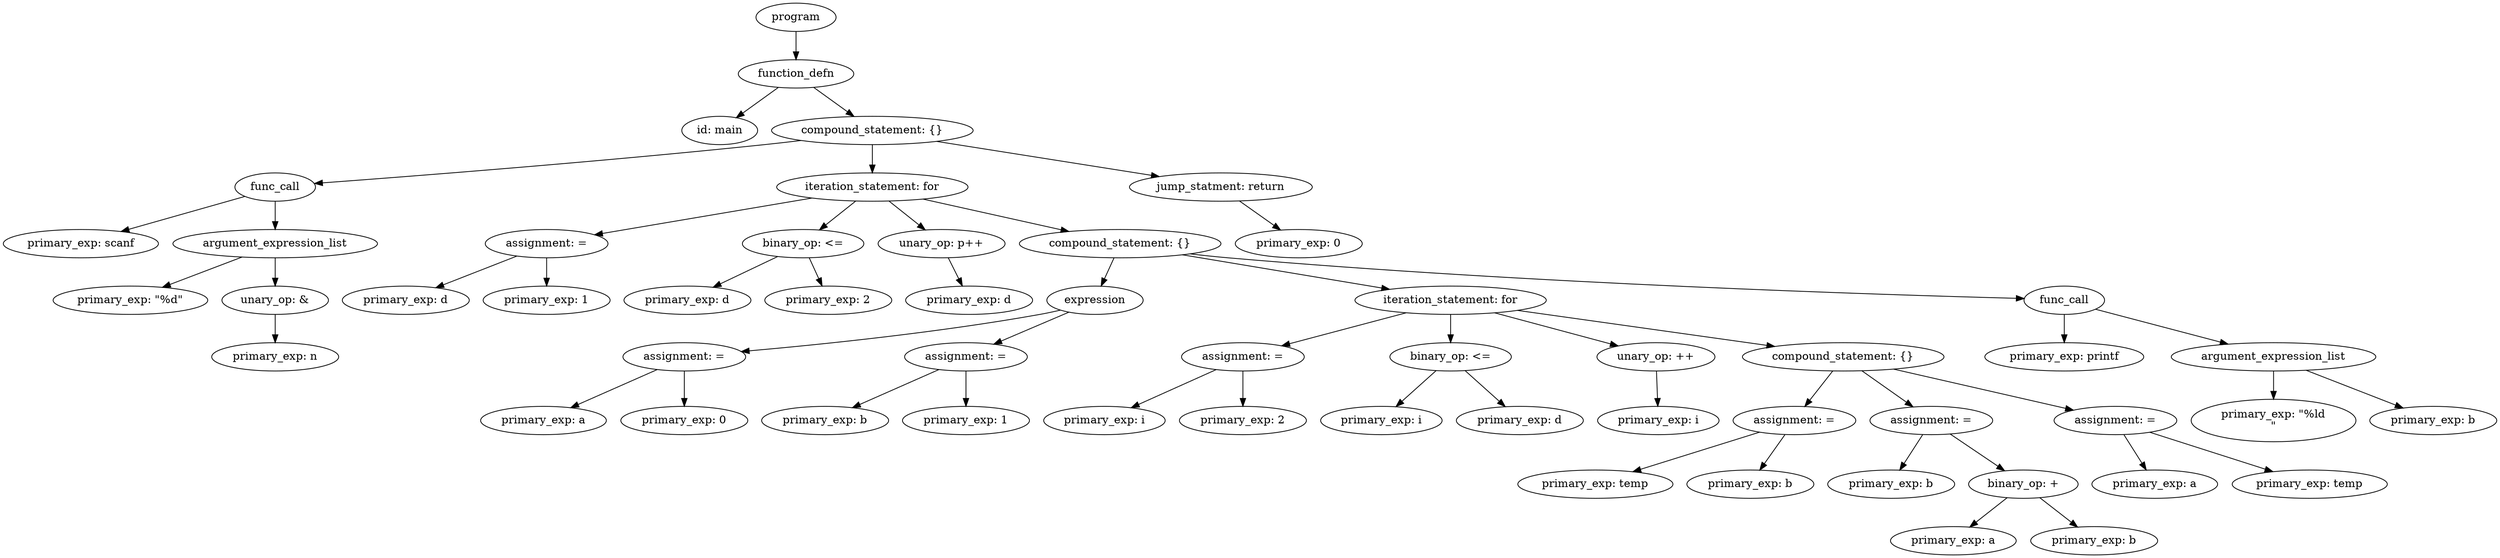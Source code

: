 strict digraph "" {
	graph [bb="0,0,2399.1,702"];
	node [label="\N"];
	131	[height=0.5,
		label=program,
		pos="834.5,684",
		width=1.1389];
	130	[height=0.5,
		label=function_defn,
		pos="834.5,612",
		width=1.6667];
	131 -> 130	[pos="e,834.5,630.1 834.5,665.7 834.5,657.98 834.5,648.71 834.5,640.11"];
	69	[height=0.5,
		label="id: main",
		pos="755.5,540",
		width=1.125];
	130 -> 69	[pos="e,772.91,556.43 816.18,594.76 805.59,585.38 792.11,573.44 780.55,563.2"];
	129	[height=0.5,
		label="compound_statement: {}",
		pos="914.5,540",
		width=2.7984];
	130 -> 129	[pos="e,895.21,557.88 853.05,594.76 863.33,585.77 876.29,574.44 887.65,564.49"];
	77	[height=0.5,
		label=func_call,
		pos="278.5,468",
		width=1.2096];
	129 -> 77	[pos="e,320.86,472.5 842.69,527.34 829.98,525.44 816.86,523.58 804.5,522 631.62,499.95 425.82,481.45 331.04,473.37"];
	126	[height=0.5,
		label="iteration_statement: for",
		pos="914.5,468",
		width=2.5998];
	129 -> 126	[pos="e,914.5,486.1 914.5,521.7 914.5,513.98 914.5,504.71 914.5,496.11"];
	128	[height=0.5,
		label="jump_statment: return",
		pos="1269.5,468",
		width=2.4914];
	129 -> 128	[pos="e,1207.8,481.17 979.61,526.16 1041.4,513.98 1133.9,495.73 1197.8,483.14"];
	72	[height=0.5,
		label="primary_exp: scanf",
		pos="79.5,396",
		width=2.2083];
	77 -> 72	[pos="e,120.72,411.5 246.53,455.75 215.16,444.72 166.84,427.72 130.23,414.84"];
	74	[height=0.5,
		label=argument_expression_list,
		pos="278.5,396",
		width=2.8194];
	77 -> 74	[pos="e,278.5,414.1 278.5,449.7 278.5,441.98 278.5,432.71 278.5,424.11"];
	86	[height=0.5,
		label="assignment: =",
		pos="567.5,396",
		width=1.6971];
	126 -> 86	[pos="e,616.4,406.86 852.46,454.49 788.48,441.58 689.42,421.59 626.55,408.91"];
	89	[height=0.5,
		label="binary_op: <=",
		pos="843.5,396",
		width=1.7151];
	126 -> 89	[pos="e,860.53,413.79 897.31,450.05 888.42,441.28 877.41,430.43 867.67,420.83"];
	91	[height=0.5,
		label="unary_op: p++",
		pos="986.5,396",
		width=1.7693];
	126 -> 91	[pos="e,969.23,413.79 931.93,450.05 940.95,441.28 952.11,430.43 961.99,420.83"];
	125	[height=0.5,
		label="compound_statement: {}",
		pos="1168.5,396",
		width=2.7984];
	126 -> 125	[pos="e,1116.2,411.42 965.6,452.92 1006.2,441.73 1063.1,426.04 1106.3,414.13"];
	127	[height=0.5,
		label="primary_exp: 0",
		pos="1352.5,396",
		width=1.8234];
	128 -> 127	[pos="e,1333.3,413.23 1289.2,450.41 1300,441.28 1313.6,429.81 1325.4,419.84"];
	73	[height=0.5,
		label="primary_exp: \"%d\"",
		pos="123.5,324",
		width=2.2567];
	74 -> 73	[pos="e,157.56,340.38 242.94,378.94 220.29,368.71 190.81,355.4 166.81,344.56"];
	76	[height=0.5,
		label="unary_op: &",
		pos="278.5,324",
		width=1.5556];
	74 -> 76	[pos="e,278.5,342.1 278.5,377.7 278.5,369.98 278.5,360.71 278.5,352.11"];
	84	[height=0.5,
		label="primary_exp: d",
		pos="418.5,324",
		width=1.8234];
	86 -> 84	[pos="e,450.21,339.9 536.26,380.33 513.97,369.85 483.75,355.66 459.51,344.27"];
	85	[height=0.5,
		label="primary_exp: 1",
		pos="567.5,324",
		width=1.8234];
	86 -> 85	[pos="e,567.5,342.1 567.5,377.7 567.5,369.98 567.5,360.71 567.5,352.11"];
	87	[height=0.5,
		label="primary_exp: d",
		pos="716.5,324",
		width=1.8234];
	89 -> 87	[pos="e,744.44,340.4 815.94,379.81 797.6,369.7 773.28,356.3 753.29,345.28"];
	88	[height=0.5,
		label="primary_exp: 2",
		pos="865.5,324",
		width=1.8234];
	89 -> 88	[pos="e,860.07,342.28 848.83,378.05 851.28,370.26 854.24,360.82 856.99,352.08"];
	90	[height=0.5,
		label="primary_exp: d",
		pos="1014.5,324",
		width=1.8234];
	91 -> 90	[pos="e,1007.6,342.28 993.28,378.05 996.43,370.18 1000.3,360.62 1003.8,351.79"];
	98	[height=0.5,
		label=expression,
		pos="1146.5,324",
		width=1.336];
	125 -> 98	[pos="e,1151.9,342.1 1163.1,377.7 1160.6,369.9 1157.7,360.51 1154.9,351.83"];
	119	[height=0.5,
		label="iteration_statement: for",
		pos="1326.5,324",
		width=2.5998];
	125 -> 119	[pos="e,1291.1,340.7 1204.4,379.12 1227.3,368.97 1257.2,355.72 1281.6,344.88"];
	124	[height=0.5,
		label=func_call,
		pos="1940.5,324",
		width=1.2096];
	125 -> 124	[pos="e,1897.3,327.33 1239.3,383.16 1252,381.27 1265.1,379.46 1277.5,378 1503.5,351.38 1774.5,334.33 1887.3,327.9"];
	75	[height=0.5,
		label="primary_exp: n",
		pos="278.5,252",
		width=1.8234];
	76 -> 75	[pos="e,278.5,270.1 278.5,305.7 278.5,297.98 278.5,288.71 278.5,280.11"];
	94	[height=0.5,
		label="assignment: =",
		pos="495.5,252",
		width=1.6971];
	98 -> 94	[pos="e,553.67,257.52 1111.8,311.45 1104.5,309.36 1096.8,307.4 1089.5,306 1039,296.31 708.94,269.73 563.8,258.32"];
	97	[height=0.5,
		label="assignment: =",
		pos="793.5,252",
		width=1.6971];
	98 -> 97	[pos="e,847.08,260.73 1111.1,311.77 1104,309.7 1096.5,307.67 1089.5,306 1010.2,287.13 917.43,271.55 857.2,262.28"];
	101	[height=0.5,
		label="assignment: =",
		pos="1087.5,252",
		width=1.6971];
	119 -> 101	[pos="e,1129.5,265.3 1277.3,308.58 1237,296.79 1180.2,280.16 1139.3,268.16"];
	104	[height=0.5,
		label="binary_op: <=",
		pos="1326.5,252",
		width=1.7151];
	119 -> 104	[pos="e,1326.5,270.1 1326.5,305.7 1326.5,297.98 1326.5,288.71 1326.5,280.11"];
	106	[height=0.5,
		label="unary_op: ++",
		pos="1487.5,252",
		width=1.6667];
	119 -> 106	[pos="e,1454.8,267.23 1362.6,307.29 1387.1,296.64 1419.6,282.52 1445.3,271.35"];
	118	[height=0.5,
		label="compound_statement: {}",
		pos="1695.5,252",
		width=2.7984];
	119 -> 118	[pos="e,1629.2,265.58 1390.8,310.81 1454.3,298.75 1551.5,280.31 1619,267.51"];
	120	[height=0.5,
		label="primary_exp: printf",
		pos="1940.5,252",
		width=2.2387];
	124 -> 120	[pos="e,1940.5,270.1 1940.5,305.7 1940.5,297.98 1940.5,288.71 1940.5,280.11"];
	122	[height=0.5,
		label=argument_expression_list,
		pos="2163.5,252",
		width=2.8194];
	124 -> 122	[pos="e,2115.6,268.02 1974.4,312.37 2009.2,301.43 2064.2,284.18 2105.9,271.09"];
	92	[height=0.5,
		label="primary_exp: a",
		pos="346.5,171",
		width=1.8056];
	94 -> 92	[pos="e,375.28,187.26 467.12,235.95 443.66,223.51 410.14,205.74 384.38,192.09"];
	93	[height=0.5,
		label="primary_exp: 0",
		pos="495.5,171",
		width=1.8234];
	94 -> 93	[pos="e,495.5,189.11 495.5,233.86 495.5,223.71 495.5,210.63 495.5,199.12"];
	95	[height=0.5,
		label="primary_exp: b",
		pos="644.5,171",
		width=1.8234];
	97 -> 95	[pos="e,673.28,187.26 765.12,235.95 741.66,223.51 708.14,205.74 682.38,192.09"];
	96	[height=0.5,
		label="primary_exp: 1",
		pos="793.5,171",
		width=1.8234];
	97 -> 96	[pos="e,793.5,189.11 793.5,233.86 793.5,223.71 793.5,210.63 793.5,199.12"];
	99	[height=0.5,
		label="primary_exp: i",
		pos="940.5,171",
		width=1.7693];
	101 -> 99	[pos="e,968.89,187.26 1059.5,235.95 1036.4,223.51 1003.3,205.74 977.87,192.09"];
	100	[height=0.5,
		label="primary_exp: 2",
		pos="1087.5,171",
		width=1.8234];
	101 -> 100	[pos="e,1087.5,189.11 1087.5,233.86 1087.5,223.71 1087.5,210.63 1087.5,199.12"];
	102	[height=0.5,
		label="primary_exp: i",
		pos="1234.5,171",
		width=1.7693];
	104 -> 102	[pos="e,1253.5,188.35 1307.4,234.63 1294.1,223.19 1276.1,207.75 1261.4,195.07"];
	103	[height=0.5,
		label="primary_exp: d",
		pos="1381.5,171",
		width=1.8234];
	104 -> 103	[pos="e,1369.9,188.73 1338.2,234.25 1345.7,223.46 1355.6,209.24 1364,197.11"];
	105	[height=0.5,
		label="primary_exp: i",
		pos="1528.5,171",
		width=1.7693];
	106 -> 105	[pos="e,1519.8,188.84 1496.4,233.86 1501.9,223.33 1509,209.64 1515.1,197.82"];
	109	[height=0.5,
		label="assignment: =",
		pos="1671.5,171",
		width=1.6971];
	118 -> 109	[pos="e,1676.7,189.11 1690.3,233.86 1687.2,223.61 1683.2,210.37 1679.6,198.76"];
	114	[height=0.5,
		label="assignment: =",
		pos="1811.5,171",
		width=1.6971];
	118 -> 114	[pos="e,1788.4,187.73 1719.8,234.44 1737.3,222.51 1761.1,206.31 1780.1,193.4"];
	117	[height=0.5,
		label="assignment: =",
		pos="1997.5,171",
		width=1.6971];
	118 -> 117	[pos="e,1953.4,183.54 1749.8,236.79 1804.7,222.44 1888.8,200.42 1943.5,186.11"];
	121	[height=0.75,
		label="primary_exp: \"%ld\n\"",
		pos="2163.5,171",
		width=2.4028];
	122 -> 121	[pos="e,2163.5,198.13 2163.5,233.86 2163.5,226.36 2163.5,217.25 2163.5,208.36"];
	123	[height=0.5,
		label="primary_exp: b",
		pos="2333.5,171",
		width=1.8234];
	122 -> 123	[pos="e,2301.7,186.76 2197.9,235.01 2225.2,222.33 2263.4,204.57 2292.3,191.14"];
	107	[height=0.5,
		label="primary_exp: temp",
		pos="1452.5,90",
		width=2.2083];
	109 -> 107	[pos="e,1493.7,105.47 1635.2,156.41 1624.4,152.38 1612.5,147.99 1601.5,144 1568.8,132.12 1532,119.02 1503.1,108.81"];
	108	[height=0.5,
		label="primary_exp: b",
		pos="1615.5,90",
		width=1.8234];
	109 -> 108	[pos="e,1627.4,107.73 1659.6,153.25 1652,142.46 1641.9,128.24 1633.3,116.11"];
	110	[height=0.5,
		label="primary_exp: b",
		pos="1764.5,90",
		width=1.8234];
	114 -> 110	[pos="e,1774.5,107.84 1801.3,152.86 1795,142.23 1786.7,128.37 1779.7,116.47"];
	113	[height=0.5,
		label="binary_op: +",
		pos="1904.5,90",
		width=1.5707];
	114 -> 113	[pos="e,1885.6,107.08 1830.8,153.63 1844.3,142.12 1862.7,126.55 1877.6,113.82"];
	115	[height=0.5,
		label="primary_exp: a",
		pos="2044.5,90",
		width=1.8056];
	117 -> 115	[pos="e,2034.5,107.84 2007.7,152.86 2014,142.23 2022.3,128.37 2029.3,116.47"];
	116	[height=0.5,
		label="primary_exp: temp",
		pos="2207.5,90",
		width=2.2083];
	117 -> 116	[pos="e,2168.3,105.74 2033.6,156.42 2068.2,143.41 2120.7,123.67 2158.9,109.28"];
	111	[height=0.5,
		label="primary_exp: a",
		pos="1830.5,18",
		width=1.8056];
	113 -> 111	[pos="e,1847.8,35.39 1887.3,72.765 1877.8,63.73 1865.7,52.326 1855.2,42.349"];
	112	[height=0.5,
		label="primary_exp: b",
		pos="1979.5,18",
		width=1.8234];
	113 -> 112	[pos="e,1961.9,35.39 1921.9,72.765 1931.6,63.73 1943.8,52.326 1954.5,42.349"];
}
